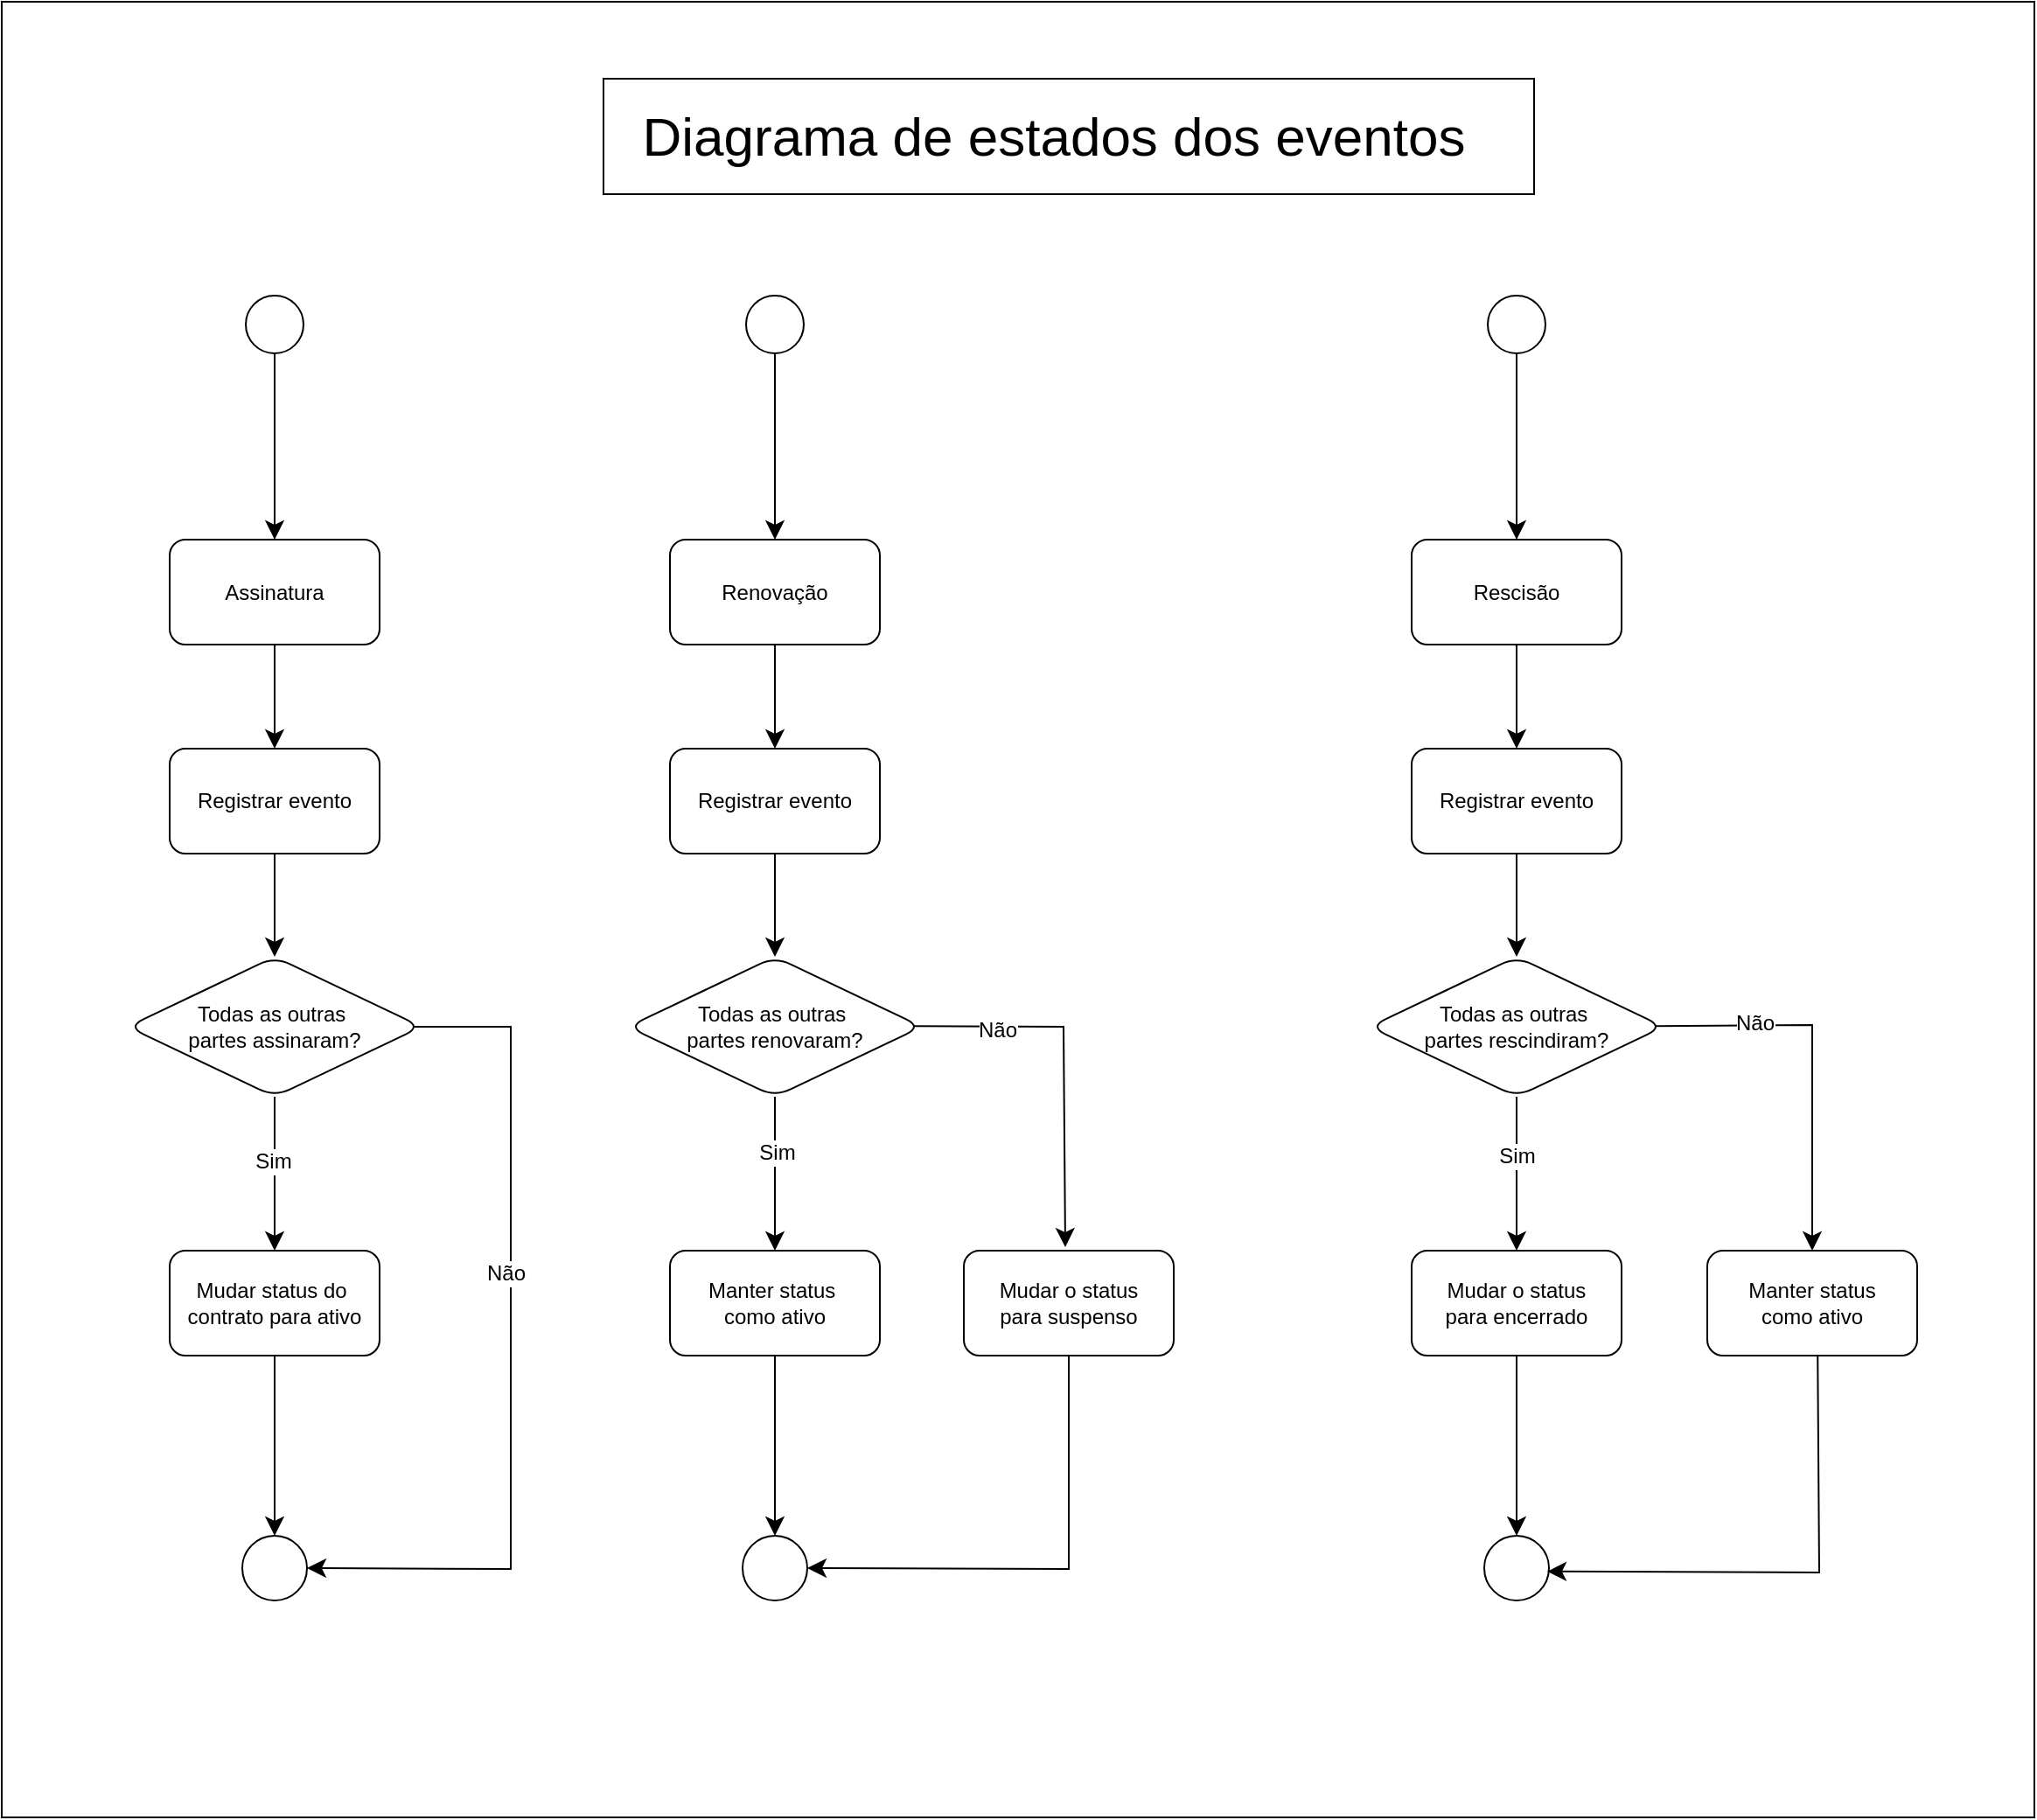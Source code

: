 <mxfile version="25.0.3">
  <diagram name="Página-1" id="gmaEND4w-9GsWfS5Tms5">
    <mxGraphModel dx="2782" dy="2147" grid="0" gridSize="10" guides="1" tooltips="1" connect="1" arrows="1" fold="1" page="0" pageScale="1" pageWidth="827" pageHeight="1169" math="0" shadow="0">
      <root>
        <mxCell id="0" />
        <mxCell id="1" parent="0" />
        <mxCell id="xjV8TFPhhSCPeFYW8QUn-17" value="" style="edgeStyle=none;curved=1;rounded=0;orthogonalLoop=1;jettySize=auto;html=1;fontSize=12;startSize=8;endSize=8;" edge="1" parent="1" source="xjV8TFPhhSCPeFYW8QUn-18" target="xjV8TFPhhSCPeFYW8QUn-20">
          <mxGeometry relative="1" as="geometry" />
        </mxCell>
        <mxCell id="xjV8TFPhhSCPeFYW8QUn-18" value="" style="ellipse;whiteSpace=wrap;html=1;" vertex="1" parent="1">
          <mxGeometry x="308.5" y="54" width="33" height="33" as="geometry" />
        </mxCell>
        <mxCell id="xjV8TFPhhSCPeFYW8QUn-29" value="" style="edgeStyle=none;curved=1;rounded=0;orthogonalLoop=1;jettySize=auto;html=1;fontSize=12;startSize=8;endSize=8;" edge="1" parent="1" source="xjV8TFPhhSCPeFYW8QUn-20" target="xjV8TFPhhSCPeFYW8QUn-28">
          <mxGeometry relative="1" as="geometry" />
        </mxCell>
        <mxCell id="xjV8TFPhhSCPeFYW8QUn-20" value="Assinatura" style="rounded=1;whiteSpace=wrap;html=1;" vertex="1" parent="1">
          <mxGeometry x="265" y="193.5" width="120" height="60" as="geometry" />
        </mxCell>
        <mxCell id="xjV8TFPhhSCPeFYW8QUn-21" value="" style="ellipse;whiteSpace=wrap;html=1;rounded=1;" vertex="1" parent="1">
          <mxGeometry x="306.5" y="763" width="37" height="37" as="geometry" />
        </mxCell>
        <mxCell id="xjV8TFPhhSCPeFYW8QUn-33" value="" style="edgeStyle=none;curved=1;rounded=0;orthogonalLoop=1;jettySize=auto;html=1;fontSize=12;startSize=8;endSize=8;" edge="1" parent="1" source="xjV8TFPhhSCPeFYW8QUn-24" target="xjV8TFPhhSCPeFYW8QUn-32">
          <mxGeometry relative="1" as="geometry" />
        </mxCell>
        <mxCell id="xjV8TFPhhSCPeFYW8QUn-53" value="Sim" style="edgeLabel;html=1;align=center;verticalAlign=middle;resizable=0;points=[];fontSize=12;" vertex="1" connectable="0" parent="xjV8TFPhhSCPeFYW8QUn-33">
          <mxGeometry x="-0.164" y="-1" relative="1" as="geometry">
            <mxPoint as="offset" />
          </mxGeometry>
        </mxCell>
        <mxCell id="xjV8TFPhhSCPeFYW8QUn-24" value="Todas as outras&amp;nbsp;&lt;div&gt;partes&amp;nbsp;&lt;span style=&quot;background-color: initial;&quot;&gt;assinaram?&lt;/span&gt;&lt;/div&gt;" style="rhombus;whiteSpace=wrap;html=1;rounded=1;" vertex="1" parent="1">
          <mxGeometry x="241" y="432" width="168" height="80" as="geometry" />
        </mxCell>
        <mxCell id="xjV8TFPhhSCPeFYW8QUn-30" value="" style="edgeStyle=none;curved=1;rounded=0;orthogonalLoop=1;jettySize=auto;html=1;fontSize=12;startSize=8;endSize=8;" edge="1" parent="1" source="xjV8TFPhhSCPeFYW8QUn-28" target="xjV8TFPhhSCPeFYW8QUn-24">
          <mxGeometry relative="1" as="geometry" />
        </mxCell>
        <mxCell id="xjV8TFPhhSCPeFYW8QUn-28" value="Registrar evento" style="rounded=1;whiteSpace=wrap;html=1;" vertex="1" parent="1">
          <mxGeometry x="265" y="313" width="120" height="60" as="geometry" />
        </mxCell>
        <mxCell id="xjV8TFPhhSCPeFYW8QUn-34" value="" style="edgeStyle=none;curved=1;rounded=0;orthogonalLoop=1;jettySize=auto;html=1;fontSize=12;startSize=8;endSize=8;" edge="1" parent="1" source="xjV8TFPhhSCPeFYW8QUn-32" target="xjV8TFPhhSCPeFYW8QUn-21">
          <mxGeometry relative="1" as="geometry" />
        </mxCell>
        <mxCell id="xjV8TFPhhSCPeFYW8QUn-32" value="Mudar status do&amp;nbsp;&lt;div&gt;contrato para ativo&lt;/div&gt;" style="rounded=1;whiteSpace=wrap;html=1;" vertex="1" parent="1">
          <mxGeometry x="265" y="600" width="120" height="60" as="geometry" />
        </mxCell>
        <mxCell id="xjV8TFPhhSCPeFYW8QUn-41" value="" style="edgeStyle=none;curved=1;rounded=0;orthogonalLoop=1;jettySize=auto;html=1;fontSize=12;startSize=8;endSize=8;" edge="1" parent="1" source="xjV8TFPhhSCPeFYW8QUn-42" target="xjV8TFPhhSCPeFYW8QUn-44">
          <mxGeometry relative="1" as="geometry" />
        </mxCell>
        <mxCell id="xjV8TFPhhSCPeFYW8QUn-42" value="" style="ellipse;whiteSpace=wrap;html=1;" vertex="1" parent="1">
          <mxGeometry x="594.5" y="54" width="33" height="33" as="geometry" />
        </mxCell>
        <mxCell id="xjV8TFPhhSCPeFYW8QUn-43" value="" style="edgeStyle=none;curved=1;rounded=0;orthogonalLoop=1;jettySize=auto;html=1;fontSize=12;startSize=8;endSize=8;" edge="1" parent="1" source="xjV8TFPhhSCPeFYW8QUn-44" target="xjV8TFPhhSCPeFYW8QUn-50">
          <mxGeometry relative="1" as="geometry" />
        </mxCell>
        <mxCell id="xjV8TFPhhSCPeFYW8QUn-44" value="Renovação" style="rounded=1;whiteSpace=wrap;html=1;" vertex="1" parent="1">
          <mxGeometry x="551" y="193.5" width="120" height="60" as="geometry" />
        </mxCell>
        <mxCell id="xjV8TFPhhSCPeFYW8QUn-45" value="" style="ellipse;whiteSpace=wrap;html=1;rounded=1;" vertex="1" parent="1">
          <mxGeometry x="592.5" y="763" width="37" height="37" as="geometry" />
        </mxCell>
        <mxCell id="xjV8TFPhhSCPeFYW8QUn-46" value="" style="edgeStyle=none;curved=1;rounded=0;orthogonalLoop=1;jettySize=auto;html=1;fontSize=12;startSize=8;endSize=8;" edge="1" parent="1" source="xjV8TFPhhSCPeFYW8QUn-48" target="xjV8TFPhhSCPeFYW8QUn-52">
          <mxGeometry relative="1" as="geometry" />
        </mxCell>
        <mxCell id="xjV8TFPhhSCPeFYW8QUn-69" value="Sim" style="edgeLabel;html=1;align=center;verticalAlign=middle;resizable=0;points=[];fontSize=12;" vertex="1" connectable="0" parent="xjV8TFPhhSCPeFYW8QUn-46">
          <mxGeometry x="-0.273" y="1" relative="1" as="geometry">
            <mxPoint as="offset" />
          </mxGeometry>
        </mxCell>
        <mxCell id="xjV8TFPhhSCPeFYW8QUn-48" value="Todas as outras&amp;nbsp;&lt;div&gt;partes renovaram&lt;span style=&quot;background-color: initial;&quot;&gt;?&lt;/span&gt;&lt;/div&gt;" style="rhombus;whiteSpace=wrap;html=1;rounded=1;" vertex="1" parent="1">
          <mxGeometry x="527" y="432" width="168" height="80" as="geometry" />
        </mxCell>
        <mxCell id="xjV8TFPhhSCPeFYW8QUn-49" value="" style="edgeStyle=none;curved=1;rounded=0;orthogonalLoop=1;jettySize=auto;html=1;fontSize=12;startSize=8;endSize=8;" edge="1" parent="1" source="xjV8TFPhhSCPeFYW8QUn-50" target="xjV8TFPhhSCPeFYW8QUn-48">
          <mxGeometry relative="1" as="geometry" />
        </mxCell>
        <mxCell id="xjV8TFPhhSCPeFYW8QUn-50" value="Registrar evento" style="rounded=1;whiteSpace=wrap;html=1;" vertex="1" parent="1">
          <mxGeometry x="551" y="313" width="120" height="60" as="geometry" />
        </mxCell>
        <mxCell id="xjV8TFPhhSCPeFYW8QUn-51" value="" style="edgeStyle=none;curved=1;rounded=0;orthogonalLoop=1;jettySize=auto;html=1;fontSize=12;startSize=8;endSize=8;" edge="1" parent="1" source="xjV8TFPhhSCPeFYW8QUn-52" target="xjV8TFPhhSCPeFYW8QUn-45">
          <mxGeometry relative="1" as="geometry" />
        </mxCell>
        <mxCell id="xjV8TFPhhSCPeFYW8QUn-52" value="Manter status&amp;nbsp;&lt;div&gt;como ativo&lt;/div&gt;" style="rounded=1;whiteSpace=wrap;html=1;" vertex="1" parent="1">
          <mxGeometry x="551" y="600" width="120" height="60" as="geometry" />
        </mxCell>
        <mxCell id="xjV8TFPhhSCPeFYW8QUn-55" value="" style="edgeStyle=none;curved=1;rounded=0;orthogonalLoop=1;jettySize=auto;html=1;fontSize=12;startSize=8;endSize=8;" edge="1" parent="1" source="xjV8TFPhhSCPeFYW8QUn-56" target="xjV8TFPhhSCPeFYW8QUn-58">
          <mxGeometry relative="1" as="geometry" />
        </mxCell>
        <mxCell id="xjV8TFPhhSCPeFYW8QUn-56" value="" style="ellipse;whiteSpace=wrap;html=1;" vertex="1" parent="1">
          <mxGeometry x="1018.5" y="54" width="33" height="33" as="geometry" />
        </mxCell>
        <mxCell id="xjV8TFPhhSCPeFYW8QUn-57" value="" style="edgeStyle=none;curved=1;rounded=0;orthogonalLoop=1;jettySize=auto;html=1;fontSize=12;startSize=8;endSize=8;" edge="1" parent="1" source="xjV8TFPhhSCPeFYW8QUn-58" target="xjV8TFPhhSCPeFYW8QUn-63">
          <mxGeometry relative="1" as="geometry" />
        </mxCell>
        <mxCell id="xjV8TFPhhSCPeFYW8QUn-58" value="Rescisão" style="rounded=1;whiteSpace=wrap;html=1;" vertex="1" parent="1">
          <mxGeometry x="975" y="193.5" width="120" height="60" as="geometry" />
        </mxCell>
        <mxCell id="xjV8TFPhhSCPeFYW8QUn-59" value="" style="ellipse;whiteSpace=wrap;html=1;rounded=1;" vertex="1" parent="1">
          <mxGeometry x="1016.5" y="763" width="37" height="37" as="geometry" />
        </mxCell>
        <mxCell id="xjV8TFPhhSCPeFYW8QUn-60" value="" style="edgeStyle=none;curved=1;rounded=0;orthogonalLoop=1;jettySize=auto;html=1;fontSize=12;startSize=8;endSize=8;" edge="1" parent="1" source="xjV8TFPhhSCPeFYW8QUn-61" target="xjV8TFPhhSCPeFYW8QUn-65">
          <mxGeometry relative="1" as="geometry" />
        </mxCell>
        <mxCell id="xjV8TFPhhSCPeFYW8QUn-81" value="Sim" style="edgeLabel;html=1;align=center;verticalAlign=middle;resizable=0;points=[];fontSize=12;" vertex="1" connectable="0" parent="xjV8TFPhhSCPeFYW8QUn-60">
          <mxGeometry x="-0.227" relative="1" as="geometry">
            <mxPoint as="offset" />
          </mxGeometry>
        </mxCell>
        <mxCell id="xjV8TFPhhSCPeFYW8QUn-79" value="" style="edgeStyle=none;curved=0;rounded=0;orthogonalLoop=1;jettySize=auto;html=1;fontSize=12;startSize=8;endSize=8;exitX=0.969;exitY=0.495;exitDx=0;exitDy=0;exitPerimeter=0;" edge="1" parent="1" source="xjV8TFPhhSCPeFYW8QUn-61" target="xjV8TFPhhSCPeFYW8QUn-78">
          <mxGeometry relative="1" as="geometry">
            <Array as="points">
              <mxPoint x="1204" y="471" />
            </Array>
          </mxGeometry>
        </mxCell>
        <mxCell id="xjV8TFPhhSCPeFYW8QUn-82" value="Não" style="edgeLabel;html=1;align=center;verticalAlign=middle;resizable=0;points=[];fontSize=12;" vertex="1" connectable="0" parent="xjV8TFPhhSCPeFYW8QUn-79">
          <mxGeometry x="-0.482" y="1" relative="1" as="geometry">
            <mxPoint as="offset" />
          </mxGeometry>
        </mxCell>
        <mxCell id="xjV8TFPhhSCPeFYW8QUn-61" value="Todas as outras&amp;nbsp;&lt;div&gt;partes rescindiram&lt;span style=&quot;background-color: initial;&quot;&gt;?&lt;/span&gt;&lt;/div&gt;" style="rhombus;whiteSpace=wrap;html=1;rounded=1;" vertex="1" parent="1">
          <mxGeometry x="951" y="432" width="168" height="80" as="geometry" />
        </mxCell>
        <mxCell id="xjV8TFPhhSCPeFYW8QUn-62" value="" style="edgeStyle=none;curved=1;rounded=0;orthogonalLoop=1;jettySize=auto;html=1;fontSize=12;startSize=8;endSize=8;" edge="1" parent="1" source="xjV8TFPhhSCPeFYW8QUn-63" target="xjV8TFPhhSCPeFYW8QUn-61">
          <mxGeometry relative="1" as="geometry" />
        </mxCell>
        <mxCell id="xjV8TFPhhSCPeFYW8QUn-63" value="Registrar evento" style="rounded=1;whiteSpace=wrap;html=1;" vertex="1" parent="1">
          <mxGeometry x="975" y="313" width="120" height="60" as="geometry" />
        </mxCell>
        <mxCell id="xjV8TFPhhSCPeFYW8QUn-64" value="" style="edgeStyle=none;curved=1;rounded=0;orthogonalLoop=1;jettySize=auto;html=1;fontSize=12;startSize=8;endSize=8;" edge="1" parent="1" source="xjV8TFPhhSCPeFYW8QUn-65" target="xjV8TFPhhSCPeFYW8QUn-59">
          <mxGeometry relative="1" as="geometry" />
        </mxCell>
        <mxCell id="xjV8TFPhhSCPeFYW8QUn-65" value="Mudar o status&lt;div&gt;para encerrado&lt;/div&gt;" style="rounded=1;whiteSpace=wrap;html=1;" vertex="1" parent="1">
          <mxGeometry x="975" y="600" width="120" height="60" as="geometry" />
        </mxCell>
        <mxCell id="xjV8TFPhhSCPeFYW8QUn-66" value="Mudar o status&lt;div&gt;para suspenso&lt;/div&gt;" style="rounded=1;whiteSpace=wrap;html=1;" vertex="1" parent="1">
          <mxGeometry x="719" y="600" width="120" height="60" as="geometry" />
        </mxCell>
        <mxCell id="xjV8TFPhhSCPeFYW8QUn-72" value="" style="endArrow=classic;endFill=1;endSize=8;html=1;rounded=0;fontSize=12;curved=0;entryX=1;entryY=0.5;entryDx=0;entryDy=0;exitX=0.976;exitY=0.5;exitDx=0;exitDy=0;exitPerimeter=0;" edge="1" parent="1" source="xjV8TFPhhSCPeFYW8QUn-24" target="xjV8TFPhhSCPeFYW8QUn-21">
          <mxGeometry width="160" relative="1" as="geometry">
            <mxPoint x="230" y="468" as="sourcePoint" />
            <mxPoint x="431" y="547" as="targetPoint" />
            <Array as="points">
              <mxPoint x="460" y="472" />
              <mxPoint x="460" y="782" />
            </Array>
          </mxGeometry>
        </mxCell>
        <mxCell id="xjV8TFPhhSCPeFYW8QUn-77" value="Não" style="edgeLabel;html=1;align=center;verticalAlign=middle;resizable=0;points=[];fontSize=12;" vertex="1" connectable="0" parent="xjV8TFPhhSCPeFYW8QUn-72">
          <mxGeometry x="-0.188" y="-3" relative="1" as="geometry">
            <mxPoint as="offset" />
          </mxGeometry>
        </mxCell>
        <mxCell id="xjV8TFPhhSCPeFYW8QUn-74" style="edgeStyle=none;curved=0;rounded=0;orthogonalLoop=1;jettySize=auto;html=1;fontSize=12;startSize=8;endSize=8;exitX=0.973;exitY=0.495;exitDx=0;exitDy=0;exitPerimeter=0;" edge="1" parent="1" source="xjV8TFPhhSCPeFYW8QUn-48">
          <mxGeometry relative="1" as="geometry">
            <mxPoint x="777" y="598" as="targetPoint" />
            <Array as="points">
              <mxPoint x="776" y="472" />
            </Array>
          </mxGeometry>
        </mxCell>
        <mxCell id="xjV8TFPhhSCPeFYW8QUn-75" value="Não" style="edgeLabel;html=1;align=center;verticalAlign=middle;resizable=0;points=[];fontSize=12;" vertex="1" connectable="0" parent="xjV8TFPhhSCPeFYW8QUn-74">
          <mxGeometry x="-0.416" y="-2" relative="1" as="geometry">
            <mxPoint x="-15" as="offset" />
          </mxGeometry>
        </mxCell>
        <mxCell id="xjV8TFPhhSCPeFYW8QUn-76" style="edgeStyle=none;curved=0;rounded=0;orthogonalLoop=1;jettySize=auto;html=1;entryX=1;entryY=0.5;entryDx=0;entryDy=0;fontSize=12;startSize=8;endSize=8;endArrow=classic;endFill=1;" edge="1" parent="1" source="xjV8TFPhhSCPeFYW8QUn-66" target="xjV8TFPhhSCPeFYW8QUn-45">
          <mxGeometry relative="1" as="geometry">
            <Array as="points">
              <mxPoint x="779" y="782" />
            </Array>
          </mxGeometry>
        </mxCell>
        <mxCell id="xjV8TFPhhSCPeFYW8QUn-80" style="edgeStyle=none;curved=0;rounded=0;orthogonalLoop=1;jettySize=auto;html=1;fontSize=12;startSize=8;endSize=8;entryX=0.973;entryY=0.551;entryDx=0;entryDy=0;entryPerimeter=0;exitX=0.526;exitY=1.002;exitDx=0;exitDy=0;exitPerimeter=0;" edge="1" parent="1" source="xjV8TFPhhSCPeFYW8QUn-78" target="xjV8TFPhhSCPeFYW8QUn-59">
          <mxGeometry relative="1" as="geometry">
            <mxPoint x="1246" y="661" as="sourcePoint" />
            <mxPoint x="1048" y="795" as="targetPoint" />
            <Array as="points">
              <mxPoint x="1208" y="784" />
            </Array>
          </mxGeometry>
        </mxCell>
        <mxCell id="xjV8TFPhhSCPeFYW8QUn-78" value="Manter status&lt;div&gt;como ativo&lt;/div&gt;" style="whiteSpace=wrap;html=1;rounded=1;" vertex="1" parent="1">
          <mxGeometry x="1144" y="600" width="120" height="60" as="geometry" />
        </mxCell>
        <mxCell id="xjV8TFPhhSCPeFYW8QUn-83" value="" style="whiteSpace=wrap;html=1;fillColor=none;" vertex="1" parent="1">
          <mxGeometry x="169" y="-114" width="1162" height="1038" as="geometry" />
        </mxCell>
        <mxCell id="xjV8TFPhhSCPeFYW8QUn-84" value="&lt;font style=&quot;font-size: 31px;&quot;&gt;Diagrama de estados dos eventos&lt;/font&gt;" style="text;html=1;align=center;verticalAlign=middle;whiteSpace=wrap;rounded=0;fontSize=16;" vertex="1" parent="1">
          <mxGeometry x="452" y="-58" width="637" height="42" as="geometry" />
        </mxCell>
        <mxCell id="xjV8TFPhhSCPeFYW8QUn-85" value="" style="whiteSpace=wrap;html=1;fillColor=none;" vertex="1" parent="1">
          <mxGeometry x="513" y="-70" width="532" height="66" as="geometry" />
        </mxCell>
      </root>
    </mxGraphModel>
  </diagram>
</mxfile>
